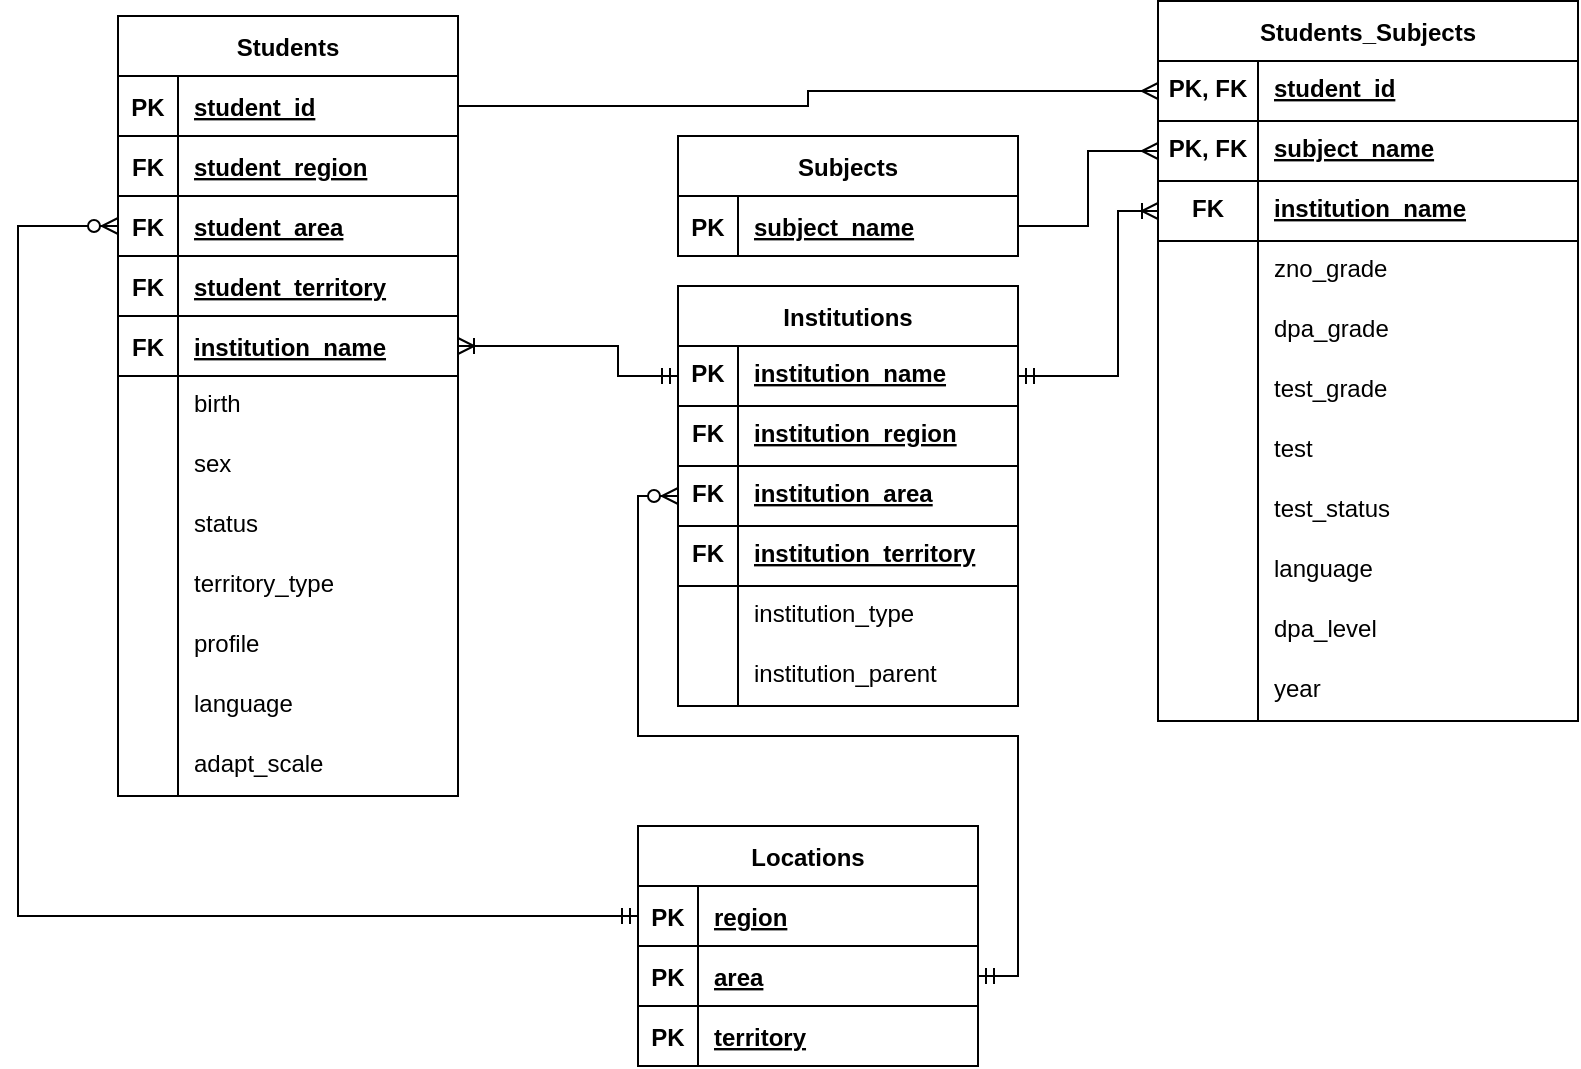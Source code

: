 <mxfile version="14.5.6" type="device"><diagram id="R2lEEEUBdFMjLlhIrx00" name="Page-1"><mxGraphModel dx="920" dy="514" grid="1" gridSize="10" guides="1" tooltips="1" connect="1" arrows="1" fold="1" page="1" pageScale="1" pageWidth="850" pageHeight="1100" math="0" shadow="0" extFonts="Permanent Marker^https://fonts.googleapis.com/css?family=Permanent+Marker"><root><mxCell id="0"/><mxCell id="1" parent="0"/><mxCell id="tdOjZetP7ixZa3bpk6PC-17" value="Students" style="shape=table;startSize=30;container=1;collapsible=1;childLayout=tableLayout;fixedRows=1;rowLines=0;fontStyle=1;align=center;resizeLast=1;" parent="1" vertex="1"><mxGeometry x="90" y="100" width="170" height="390" as="geometry"><mxRectangle x="120" y="120" width="70" height="30" as="alternateBounds"/></mxGeometry></mxCell><mxCell id="tdOjZetP7ixZa3bpk6PC-18" value="" style="shape=partialRectangle;collapsible=0;dropTarget=0;pointerEvents=0;fillColor=none;points=[[0,0.5],[1,0.5]];portConstraint=eastwest;top=0;left=0;right=0;bottom=1;" parent="tdOjZetP7ixZa3bpk6PC-17" vertex="1"><mxGeometry y="30" width="170" height="30" as="geometry"/></mxCell><mxCell id="tdOjZetP7ixZa3bpk6PC-19" value="PK" style="shape=partialRectangle;overflow=hidden;connectable=0;fillColor=none;top=0;left=0;bottom=0;right=0;fontStyle=1;" parent="tdOjZetP7ixZa3bpk6PC-18" vertex="1"><mxGeometry width="30.0" height="30" as="geometry"/></mxCell><mxCell id="tdOjZetP7ixZa3bpk6PC-20" value="student_id" style="shape=partialRectangle;overflow=hidden;connectable=0;fillColor=none;top=0;left=0;bottom=0;right=0;align=left;spacingLeft=6;fontStyle=5;" parent="tdOjZetP7ixZa3bpk6PC-18" vertex="1"><mxGeometry x="30.0" width="140" height="30" as="geometry"/></mxCell><mxCell id="tdOjZetP7ixZa3bpk6PC-21" value="" style="shape=partialRectangle;collapsible=0;dropTarget=0;pointerEvents=0;points=[[0,0.5],[1,0.5]];portConstraint=eastwest;top=0;left=0;right=0;bottom=1;fillColor=none;" parent="tdOjZetP7ixZa3bpk6PC-17" vertex="1"><mxGeometry y="60" width="170" height="30" as="geometry"/></mxCell><mxCell id="tdOjZetP7ixZa3bpk6PC-22" value="FK" style="shape=partialRectangle;overflow=hidden;connectable=0;fillColor=none;top=0;left=0;bottom=0;right=0;fontStyle=1;" parent="tdOjZetP7ixZa3bpk6PC-21" vertex="1"><mxGeometry width="30.0" height="30" as="geometry"/></mxCell><mxCell id="tdOjZetP7ixZa3bpk6PC-23" value="student_region" style="shape=partialRectangle;overflow=hidden;connectable=0;fillColor=none;top=0;left=0;bottom=0;right=0;align=left;spacingLeft=6;fontStyle=5;" parent="tdOjZetP7ixZa3bpk6PC-21" vertex="1"><mxGeometry x="30.0" width="140" height="30" as="geometry"/></mxCell><mxCell id="tdOjZetP7ixZa3bpk6PC-24" value="" style="shape=partialRectangle;collapsible=0;dropTarget=0;pointerEvents=0;fillColor=none;points=[[0,0.5],[1,0.5]];portConstraint=eastwest;top=0;left=0;right=0;bottom=1;" parent="tdOjZetP7ixZa3bpk6PC-17" vertex="1"><mxGeometry y="90" width="170" height="30" as="geometry"/></mxCell><mxCell id="tdOjZetP7ixZa3bpk6PC-25" value="FK" style="shape=partialRectangle;overflow=hidden;connectable=0;fillColor=none;top=0;left=0;bottom=0;right=0;fontStyle=1;" parent="tdOjZetP7ixZa3bpk6PC-24" vertex="1"><mxGeometry width="30.0" height="30" as="geometry"/></mxCell><mxCell id="tdOjZetP7ixZa3bpk6PC-26" value="student_area" style="shape=partialRectangle;overflow=hidden;connectable=0;fillColor=none;top=0;left=0;bottom=0;right=0;align=left;spacingLeft=6;fontStyle=5;" parent="tdOjZetP7ixZa3bpk6PC-24" vertex="1"><mxGeometry x="30.0" width="140" height="30" as="geometry"/></mxCell><mxCell id="tdOjZetP7ixZa3bpk6PC-27" value="" style="shape=partialRectangle;collapsible=0;dropTarget=0;pointerEvents=0;fillColor=none;points=[[0,0.5],[1,0.5]];portConstraint=eastwest;top=0;left=0;right=0;bottom=1;" parent="tdOjZetP7ixZa3bpk6PC-17" vertex="1"><mxGeometry y="120" width="170" height="30" as="geometry"/></mxCell><mxCell id="tdOjZetP7ixZa3bpk6PC-28" value="FK" style="shape=partialRectangle;overflow=hidden;connectable=0;fillColor=none;top=0;left=0;bottom=0;right=0;fontStyle=1;" parent="tdOjZetP7ixZa3bpk6PC-27" vertex="1"><mxGeometry width="30.0" height="30" as="geometry"/></mxCell><mxCell id="tdOjZetP7ixZa3bpk6PC-29" value="student_territory" style="shape=partialRectangle;overflow=hidden;connectable=0;fillColor=none;top=0;left=0;bottom=0;right=0;align=left;spacingLeft=6;fontStyle=5;" parent="tdOjZetP7ixZa3bpk6PC-27" vertex="1"><mxGeometry x="30.0" width="140" height="30" as="geometry"/></mxCell><mxCell id="tdOjZetP7ixZa3bpk6PC-111" value="" style="shape=partialRectangle;collapsible=0;dropTarget=0;pointerEvents=0;fillColor=none;points=[[0,0.5],[1,0.5]];portConstraint=eastwest;top=0;left=0;right=0;bottom=1;" parent="tdOjZetP7ixZa3bpk6PC-17" vertex="1"><mxGeometry y="150" width="170" height="30" as="geometry"/></mxCell><mxCell id="tdOjZetP7ixZa3bpk6PC-112" value="FK" style="shape=partialRectangle;overflow=hidden;connectable=0;fillColor=none;top=0;left=0;bottom=0;right=0;fontStyle=1;" parent="tdOjZetP7ixZa3bpk6PC-111" vertex="1"><mxGeometry width="30.0" height="30" as="geometry"/></mxCell><mxCell id="tdOjZetP7ixZa3bpk6PC-113" value="institution_name" style="shape=partialRectangle;overflow=hidden;connectable=0;fillColor=none;top=0;left=0;bottom=0;right=0;align=left;spacingLeft=6;fontStyle=5;" parent="tdOjZetP7ixZa3bpk6PC-111" vertex="1"><mxGeometry x="30.0" width="140" height="30" as="geometry"/></mxCell><mxCell id="tdOjZetP7ixZa3bpk6PC-30" value="" style="shape=partialRectangle;collapsible=0;dropTarget=0;pointerEvents=0;fillColor=none;points=[[0,0.5],[1,0.5]];portConstraint=eastwest;top=0;left=0;right=0;bottom=0;" parent="tdOjZetP7ixZa3bpk6PC-17" vertex="1"><mxGeometry y="180" width="170" height="30" as="geometry"/></mxCell><mxCell id="tdOjZetP7ixZa3bpk6PC-31" value="" style="shape=partialRectangle;overflow=hidden;connectable=0;fillColor=none;top=0;left=0;bottom=0;right=0;" parent="tdOjZetP7ixZa3bpk6PC-30" vertex="1"><mxGeometry width="30.0" height="30" as="geometry"/></mxCell><mxCell id="tdOjZetP7ixZa3bpk6PC-32" value="birth" style="shape=partialRectangle;overflow=hidden;connectable=0;fillColor=none;top=0;left=0;bottom=0;right=0;align=left;spacingLeft=6;verticalAlign=top;" parent="tdOjZetP7ixZa3bpk6PC-30" vertex="1"><mxGeometry x="30.0" width="140" height="30" as="geometry"/></mxCell><mxCell id="tdOjZetP7ixZa3bpk6PC-33" value="" style="shape=partialRectangle;collapsible=0;dropTarget=0;pointerEvents=0;fillColor=none;points=[[0,0.5],[1,0.5]];portConstraint=eastwest;top=0;left=0;right=0;bottom=0;" parent="tdOjZetP7ixZa3bpk6PC-17" vertex="1"><mxGeometry y="210" width="170" height="30" as="geometry"/></mxCell><mxCell id="tdOjZetP7ixZa3bpk6PC-34" value="" style="shape=partialRectangle;overflow=hidden;connectable=0;fillColor=none;top=0;left=0;bottom=0;right=0;" parent="tdOjZetP7ixZa3bpk6PC-33" vertex="1"><mxGeometry width="30.0" height="30" as="geometry"/></mxCell><mxCell id="tdOjZetP7ixZa3bpk6PC-35" value="sex" style="shape=partialRectangle;overflow=hidden;connectable=0;fillColor=none;top=0;left=0;bottom=0;right=0;align=left;spacingLeft=6;verticalAlign=top;" parent="tdOjZetP7ixZa3bpk6PC-33" vertex="1"><mxGeometry x="30.0" width="140" height="30" as="geometry"/></mxCell><mxCell id="tdOjZetP7ixZa3bpk6PC-36" value="" style="shape=partialRectangle;collapsible=0;dropTarget=0;pointerEvents=0;fillColor=none;points=[[0,0.5],[1,0.5]];portConstraint=eastwest;top=0;left=0;right=0;bottom=0;" parent="tdOjZetP7ixZa3bpk6PC-17" vertex="1"><mxGeometry y="240" width="170" height="30" as="geometry"/></mxCell><mxCell id="tdOjZetP7ixZa3bpk6PC-37" value="" style="shape=partialRectangle;overflow=hidden;connectable=0;fillColor=none;top=0;left=0;bottom=0;right=0;" parent="tdOjZetP7ixZa3bpk6PC-36" vertex="1"><mxGeometry width="30.0" height="30" as="geometry"/></mxCell><mxCell id="tdOjZetP7ixZa3bpk6PC-38" value="status" style="shape=partialRectangle;overflow=hidden;connectable=0;fillColor=none;top=0;left=0;bottom=0;right=0;align=left;spacingLeft=6;verticalAlign=top;" parent="tdOjZetP7ixZa3bpk6PC-36" vertex="1"><mxGeometry x="30.0" width="140" height="30" as="geometry"/></mxCell><mxCell id="tdOjZetP7ixZa3bpk6PC-74" value="" style="shape=partialRectangle;collapsible=0;dropTarget=0;pointerEvents=0;fillColor=none;points=[[0,0.5],[1,0.5]];portConstraint=eastwest;top=0;left=0;right=0;bottom=0;" parent="tdOjZetP7ixZa3bpk6PC-17" vertex="1"><mxGeometry y="270" width="170" height="30" as="geometry"/></mxCell><mxCell id="tdOjZetP7ixZa3bpk6PC-75" value="" style="shape=partialRectangle;overflow=hidden;connectable=0;fillColor=none;top=0;left=0;bottom=0;right=0;" parent="tdOjZetP7ixZa3bpk6PC-74" vertex="1"><mxGeometry width="30.0" height="30" as="geometry"/></mxCell><mxCell id="tdOjZetP7ixZa3bpk6PC-76" value="territory_type" style="shape=partialRectangle;overflow=hidden;connectable=0;fillColor=none;top=0;left=0;bottom=0;right=0;align=left;spacingLeft=6;verticalAlign=top;" parent="tdOjZetP7ixZa3bpk6PC-74" vertex="1"><mxGeometry x="30.0" width="140" height="30" as="geometry"/></mxCell><mxCell id="tdOjZetP7ixZa3bpk6PC-77" value="" style="shape=partialRectangle;collapsible=0;dropTarget=0;pointerEvents=0;fillColor=none;points=[[0,0.5],[1,0.5]];portConstraint=eastwest;top=0;left=0;right=0;bottom=0;" parent="tdOjZetP7ixZa3bpk6PC-17" vertex="1"><mxGeometry y="300" width="170" height="30" as="geometry"/></mxCell><mxCell id="tdOjZetP7ixZa3bpk6PC-78" value="" style="shape=partialRectangle;overflow=hidden;connectable=0;fillColor=none;top=0;left=0;bottom=0;right=0;" parent="tdOjZetP7ixZa3bpk6PC-77" vertex="1"><mxGeometry width="30.0" height="30" as="geometry"/></mxCell><mxCell id="tdOjZetP7ixZa3bpk6PC-79" value="profile" style="shape=partialRectangle;overflow=hidden;connectable=0;fillColor=none;top=0;left=0;bottom=0;right=0;align=left;spacingLeft=6;verticalAlign=top;" parent="tdOjZetP7ixZa3bpk6PC-77" vertex="1"><mxGeometry x="30.0" width="140" height="30" as="geometry"/></mxCell><mxCell id="tdOjZetP7ixZa3bpk6PC-80" value="" style="shape=partialRectangle;collapsible=0;dropTarget=0;pointerEvents=0;fillColor=none;points=[[0,0.5],[1,0.5]];portConstraint=eastwest;top=0;left=0;right=0;bottom=0;" parent="tdOjZetP7ixZa3bpk6PC-17" vertex="1"><mxGeometry y="330" width="170" height="30" as="geometry"/></mxCell><mxCell id="tdOjZetP7ixZa3bpk6PC-81" value="" style="shape=partialRectangle;overflow=hidden;connectable=0;fillColor=none;top=0;left=0;bottom=0;right=0;" parent="tdOjZetP7ixZa3bpk6PC-80" vertex="1"><mxGeometry width="30.0" height="30" as="geometry"/></mxCell><mxCell id="tdOjZetP7ixZa3bpk6PC-82" value="language" style="shape=partialRectangle;overflow=hidden;connectable=0;fillColor=none;top=0;left=0;bottom=0;right=0;align=left;spacingLeft=6;verticalAlign=top;" parent="tdOjZetP7ixZa3bpk6PC-80" vertex="1"><mxGeometry x="30.0" width="140" height="30" as="geometry"/></mxCell><mxCell id="d07i2M2lloeXTeyXO_b4-30" value="" style="shape=partialRectangle;collapsible=0;dropTarget=0;pointerEvents=0;fillColor=none;points=[[0,0.5],[1,0.5]];portConstraint=eastwest;top=0;left=0;right=0;bottom=0;" vertex="1" parent="tdOjZetP7ixZa3bpk6PC-17"><mxGeometry y="360" width="170" height="30" as="geometry"/></mxCell><mxCell id="d07i2M2lloeXTeyXO_b4-31" value="" style="shape=partialRectangle;overflow=hidden;connectable=0;fillColor=none;top=0;left=0;bottom=0;right=0;" vertex="1" parent="d07i2M2lloeXTeyXO_b4-30"><mxGeometry width="30.0" height="30" as="geometry"/></mxCell><mxCell id="d07i2M2lloeXTeyXO_b4-32" value="adapt_scale" style="shape=partialRectangle;overflow=hidden;connectable=0;fillColor=none;top=0;left=0;bottom=0;right=0;align=left;spacingLeft=6;verticalAlign=top;" vertex="1" parent="d07i2M2lloeXTeyXO_b4-30"><mxGeometry x="30.0" width="140" height="30" as="geometry"/></mxCell><mxCell id="tdOjZetP7ixZa3bpk6PC-43" style="edgeStyle=orthogonalEdgeStyle;rounded=0;orthogonalLoop=1;jettySize=auto;html=1;exitX=1;exitY=0.5;exitDx=0;exitDy=0;endArrow=ERmany;endFill=0;entryX=0;entryY=0.5;entryDx=0;entryDy=0;" parent="1" source="tdOjZetP7ixZa3bpk6PC-18" target="tdOjZetP7ixZa3bpk6PC-55" edge="1"><mxGeometry relative="1" as="geometry"><mxPoint x="380" y="145" as="targetPoint"/></mxGeometry></mxCell><mxCell id="tdOjZetP7ixZa3bpk6PC-44" value="Locations" style="shape=table;startSize=30;container=1;collapsible=1;childLayout=tableLayout;fixedRows=1;rowLines=0;fontStyle=1;align=center;resizeLast=1;" parent="1" vertex="1"><mxGeometry x="350" y="505" width="170" height="120" as="geometry"/></mxCell><mxCell id="tdOjZetP7ixZa3bpk6PC-45" value="" style="shape=partialRectangle;collapsible=0;dropTarget=0;pointerEvents=0;fillColor=none;top=0;left=0;bottom=1;right=0;points=[[0,0.5],[1,0.5]];portConstraint=eastwest;" parent="tdOjZetP7ixZa3bpk6PC-44" vertex="1"><mxGeometry y="30" width="170" height="30" as="geometry"/></mxCell><mxCell id="tdOjZetP7ixZa3bpk6PC-46" value="PK" style="shape=partialRectangle;connectable=0;fillColor=none;top=0;left=0;bottom=0;right=0;fontStyle=1;overflow=hidden;" parent="tdOjZetP7ixZa3bpk6PC-45" vertex="1"><mxGeometry width="30" height="30" as="geometry"/></mxCell><mxCell id="tdOjZetP7ixZa3bpk6PC-47" value="region" style="shape=partialRectangle;connectable=0;fillColor=none;top=0;left=0;bottom=0;right=0;align=left;spacingLeft=6;fontStyle=5;overflow=hidden;" parent="tdOjZetP7ixZa3bpk6PC-45" vertex="1"><mxGeometry x="30" width="140" height="30" as="geometry"/></mxCell><mxCell id="tdOjZetP7ixZa3bpk6PC-48" value="" style="shape=partialRectangle;collapsible=0;dropTarget=0;pointerEvents=0;fillColor=none;top=0;left=0;bottom=1;right=0;points=[[0,0.5],[1,0.5]];portConstraint=eastwest;" parent="tdOjZetP7ixZa3bpk6PC-44" vertex="1"><mxGeometry y="60" width="170" height="30" as="geometry"/></mxCell><mxCell id="tdOjZetP7ixZa3bpk6PC-49" value="PK" style="shape=partialRectangle;connectable=0;fillColor=none;top=0;left=0;bottom=0;right=0;fontStyle=1;overflow=hidden;" parent="tdOjZetP7ixZa3bpk6PC-48" vertex="1"><mxGeometry width="30" height="30" as="geometry"/></mxCell><mxCell id="tdOjZetP7ixZa3bpk6PC-50" value="area" style="shape=partialRectangle;connectable=0;fillColor=none;top=0;left=0;bottom=0;right=0;align=left;spacingLeft=6;fontStyle=5;overflow=hidden;" parent="tdOjZetP7ixZa3bpk6PC-48" vertex="1"><mxGeometry x="30" width="140" height="30" as="geometry"/></mxCell><mxCell id="tdOjZetP7ixZa3bpk6PC-51" value="" style="shape=partialRectangle;collapsible=0;dropTarget=0;pointerEvents=0;fillColor=none;top=0;left=0;bottom=1;right=0;points=[[0,0.5],[1,0.5]];portConstraint=eastwest;" parent="tdOjZetP7ixZa3bpk6PC-44" vertex="1"><mxGeometry y="90" width="170" height="30" as="geometry"/></mxCell><mxCell id="tdOjZetP7ixZa3bpk6PC-52" value="PK" style="shape=partialRectangle;connectable=0;fillColor=none;top=0;left=0;bottom=0;right=0;fontStyle=1;overflow=hidden;" parent="tdOjZetP7ixZa3bpk6PC-51" vertex="1"><mxGeometry width="30" height="30" as="geometry"/></mxCell><mxCell id="tdOjZetP7ixZa3bpk6PC-53" value="territory" style="shape=partialRectangle;connectable=0;fillColor=none;top=0;left=0;bottom=0;right=0;align=left;spacingLeft=6;fontStyle=5;overflow=hidden;" parent="tdOjZetP7ixZa3bpk6PC-51" vertex="1"><mxGeometry x="30" width="140" height="30" as="geometry"/></mxCell><mxCell id="tdOjZetP7ixZa3bpk6PC-54" value="Students_Subjects" style="shape=table;startSize=30;container=1;collapsible=1;childLayout=tableLayout;fixedRows=1;rowLines=0;fontStyle=1;align=center;resizeLast=1;" parent="1" vertex="1"><mxGeometry x="610" y="92.5" width="210" height="360" as="geometry"><mxRectangle x="120" y="120" width="70" height="30" as="alternateBounds"/></mxGeometry></mxCell><mxCell id="tdOjZetP7ixZa3bpk6PC-55" value="" style="shape=partialRectangle;collapsible=0;dropTarget=0;pointerEvents=0;fillColor=none;points=[[0,0.5],[1,0.5]];portConstraint=eastwest;top=0;left=0;right=0;bottom=1;" parent="tdOjZetP7ixZa3bpk6PC-54" vertex="1"><mxGeometry y="30" width="210" height="30" as="geometry"/></mxCell><mxCell id="tdOjZetP7ixZa3bpk6PC-56" value="PK, FK" style="shape=partialRectangle;overflow=hidden;connectable=0;fillColor=none;top=0;left=0;bottom=0;right=0;fontStyle=1;verticalAlign=top;" parent="tdOjZetP7ixZa3bpk6PC-55" vertex="1"><mxGeometry width="50" height="30" as="geometry"/></mxCell><mxCell id="tdOjZetP7ixZa3bpk6PC-57" value="student_id" style="shape=partialRectangle;overflow=hidden;connectable=0;fillColor=none;top=0;left=0;bottom=0;right=0;align=left;spacingLeft=6;fontStyle=5;verticalAlign=top;" parent="tdOjZetP7ixZa3bpk6PC-55" vertex="1"><mxGeometry x="50" width="160" height="30" as="geometry"/></mxCell><mxCell id="tdOjZetP7ixZa3bpk6PC-58" value="" style="shape=partialRectangle;collapsible=0;dropTarget=0;pointerEvents=0;fillColor=none;points=[[0,0.5],[1,0.5]];portConstraint=eastwest;top=0;left=0;right=0;bottom=1;" parent="tdOjZetP7ixZa3bpk6PC-54" vertex="1"><mxGeometry y="60" width="210" height="30" as="geometry"/></mxCell><mxCell id="tdOjZetP7ixZa3bpk6PC-59" value="PK, FK" style="shape=partialRectangle;overflow=hidden;connectable=0;fillColor=none;top=0;left=0;bottom=0;right=0;fontStyle=1;verticalAlign=top;" parent="tdOjZetP7ixZa3bpk6PC-58" vertex="1"><mxGeometry width="50" height="30" as="geometry"/></mxCell><mxCell id="tdOjZetP7ixZa3bpk6PC-60" value="subject_name" style="shape=partialRectangle;overflow=hidden;connectable=0;fillColor=none;top=0;left=0;bottom=0;right=0;align=left;spacingLeft=6;fontStyle=5;verticalAlign=top;" parent="tdOjZetP7ixZa3bpk6PC-58" vertex="1"><mxGeometry x="50" width="160" height="30" as="geometry"/></mxCell><mxCell id="d07i2M2lloeXTeyXO_b4-44" value="" style="shape=partialRectangle;collapsible=0;dropTarget=0;pointerEvents=0;fillColor=none;points=[[0,0.5],[1,0.5]];portConstraint=eastwest;top=0;left=0;right=0;bottom=1;" vertex="1" parent="tdOjZetP7ixZa3bpk6PC-54"><mxGeometry y="90" width="210" height="30" as="geometry"/></mxCell><mxCell id="d07i2M2lloeXTeyXO_b4-45" value="FK" style="shape=partialRectangle;overflow=hidden;connectable=0;fillColor=none;top=0;left=0;bottom=0;right=0;fontStyle=1;verticalAlign=top;" vertex="1" parent="d07i2M2lloeXTeyXO_b4-44"><mxGeometry width="50" height="30" as="geometry"/></mxCell><mxCell id="d07i2M2lloeXTeyXO_b4-46" value="institution_name" style="shape=partialRectangle;overflow=hidden;connectable=0;fillColor=none;top=0;left=0;bottom=0;right=0;align=left;spacingLeft=6;fontStyle=5;verticalAlign=top;" vertex="1" parent="d07i2M2lloeXTeyXO_b4-44"><mxGeometry x="50" width="160" height="30" as="geometry"/></mxCell><mxCell id="tdOjZetP7ixZa3bpk6PC-61" value="" style="shape=partialRectangle;collapsible=0;dropTarget=0;pointerEvents=0;fillColor=none;points=[[0,0.5],[1,0.5]];portConstraint=eastwest;top=0;left=0;right=0;bottom=0;" parent="tdOjZetP7ixZa3bpk6PC-54" vertex="1"><mxGeometry y="120" width="210" height="30" as="geometry"/></mxCell><mxCell id="tdOjZetP7ixZa3bpk6PC-62" value="" style="shape=partialRectangle;overflow=hidden;connectable=0;fillColor=none;top=0;left=0;bottom=0;right=0;" parent="tdOjZetP7ixZa3bpk6PC-61" vertex="1"><mxGeometry width="50" height="30" as="geometry"/></mxCell><mxCell id="tdOjZetP7ixZa3bpk6PC-63" value="zno_grade" style="shape=partialRectangle;overflow=hidden;connectable=0;fillColor=none;top=0;left=0;bottom=0;right=0;align=left;spacingLeft=6;verticalAlign=top;" parent="tdOjZetP7ixZa3bpk6PC-61" vertex="1"><mxGeometry x="50" width="160" height="30" as="geometry"/></mxCell><mxCell id="tdOjZetP7ixZa3bpk6PC-64" value="" style="shape=partialRectangle;collapsible=0;dropTarget=0;pointerEvents=0;fillColor=none;points=[[0,0.5],[1,0.5]];portConstraint=eastwest;top=0;left=0;right=0;bottom=0;" parent="tdOjZetP7ixZa3bpk6PC-54" vertex="1"><mxGeometry y="150" width="210" height="30" as="geometry"/></mxCell><mxCell id="tdOjZetP7ixZa3bpk6PC-65" value="" style="shape=partialRectangle;overflow=hidden;connectable=0;fillColor=none;top=0;left=0;bottom=0;right=0;" parent="tdOjZetP7ixZa3bpk6PC-64" vertex="1"><mxGeometry width="50" height="30" as="geometry"/></mxCell><mxCell id="tdOjZetP7ixZa3bpk6PC-66" value="dpa_grade" style="shape=partialRectangle;overflow=hidden;connectable=0;fillColor=none;top=0;left=0;bottom=0;right=0;align=left;spacingLeft=6;verticalAlign=top;" parent="tdOjZetP7ixZa3bpk6PC-64" vertex="1"><mxGeometry x="50" width="160" height="30" as="geometry"/></mxCell><mxCell id="tdOjZetP7ixZa3bpk6PC-67" value="" style="shape=partialRectangle;collapsible=0;dropTarget=0;pointerEvents=0;fillColor=none;points=[[0,0.5],[1,0.5]];portConstraint=eastwest;top=0;left=0;right=0;bottom=0;" parent="tdOjZetP7ixZa3bpk6PC-54" vertex="1"><mxGeometry y="180" width="210" height="30" as="geometry"/></mxCell><mxCell id="tdOjZetP7ixZa3bpk6PC-68" value="" style="shape=partialRectangle;overflow=hidden;connectable=0;fillColor=none;top=0;left=0;bottom=0;right=0;" parent="tdOjZetP7ixZa3bpk6PC-67" vertex="1"><mxGeometry width="50" height="30" as="geometry"/></mxCell><mxCell id="tdOjZetP7ixZa3bpk6PC-69" value="test_grade" style="shape=partialRectangle;overflow=hidden;connectable=0;fillColor=none;top=0;left=0;bottom=0;right=0;align=left;spacingLeft=6;verticalAlign=top;" parent="tdOjZetP7ixZa3bpk6PC-67" vertex="1"><mxGeometry x="50" width="160" height="30" as="geometry"/></mxCell><mxCell id="d07i2M2lloeXTeyXO_b4-1" value="" style="shape=partialRectangle;collapsible=0;dropTarget=0;pointerEvents=0;fillColor=none;points=[[0,0.5],[1,0.5]];portConstraint=eastwest;top=0;left=0;right=0;bottom=0;" vertex="1" parent="tdOjZetP7ixZa3bpk6PC-54"><mxGeometry y="210" width="210" height="30" as="geometry"/></mxCell><mxCell id="d07i2M2lloeXTeyXO_b4-2" value="" style="shape=partialRectangle;overflow=hidden;connectable=0;fillColor=none;top=0;left=0;bottom=0;right=0;" vertex="1" parent="d07i2M2lloeXTeyXO_b4-1"><mxGeometry width="50" height="30" as="geometry"/></mxCell><mxCell id="d07i2M2lloeXTeyXO_b4-3" value="test" style="shape=partialRectangle;overflow=hidden;connectable=0;fillColor=none;top=0;left=0;bottom=0;right=0;align=left;spacingLeft=6;verticalAlign=top;" vertex="1" parent="d07i2M2lloeXTeyXO_b4-1"><mxGeometry x="50" width="160" height="30" as="geometry"/></mxCell><mxCell id="d07i2M2lloeXTeyXO_b4-4" value="" style="shape=partialRectangle;collapsible=0;dropTarget=0;pointerEvents=0;fillColor=none;points=[[0,0.5],[1,0.5]];portConstraint=eastwest;top=0;left=0;right=0;bottom=0;" vertex="1" parent="tdOjZetP7ixZa3bpk6PC-54"><mxGeometry y="240" width="210" height="30" as="geometry"/></mxCell><mxCell id="d07i2M2lloeXTeyXO_b4-5" value="" style="shape=partialRectangle;overflow=hidden;connectable=0;fillColor=none;top=0;left=0;bottom=0;right=0;" vertex="1" parent="d07i2M2lloeXTeyXO_b4-4"><mxGeometry width="50" height="30" as="geometry"/></mxCell><mxCell id="d07i2M2lloeXTeyXO_b4-6" value="test_status" style="shape=partialRectangle;overflow=hidden;connectable=0;fillColor=none;top=0;left=0;bottom=0;right=0;align=left;spacingLeft=6;verticalAlign=top;" vertex="1" parent="d07i2M2lloeXTeyXO_b4-4"><mxGeometry x="50" width="160" height="30" as="geometry"/></mxCell><mxCell id="d07i2M2lloeXTeyXO_b4-10" value="" style="shape=partialRectangle;collapsible=0;dropTarget=0;pointerEvents=0;fillColor=none;points=[[0,0.5],[1,0.5]];portConstraint=eastwest;top=0;left=0;right=0;bottom=0;" vertex="1" parent="tdOjZetP7ixZa3bpk6PC-54"><mxGeometry y="270" width="210" height="30" as="geometry"/></mxCell><mxCell id="d07i2M2lloeXTeyXO_b4-11" value="" style="shape=partialRectangle;overflow=hidden;connectable=0;fillColor=none;top=0;left=0;bottom=0;right=0;" vertex="1" parent="d07i2M2lloeXTeyXO_b4-10"><mxGeometry width="50" height="30" as="geometry"/></mxCell><mxCell id="d07i2M2lloeXTeyXO_b4-12" value="language" style="shape=partialRectangle;overflow=hidden;connectable=0;fillColor=none;top=0;left=0;bottom=0;right=0;align=left;spacingLeft=6;verticalAlign=top;" vertex="1" parent="d07i2M2lloeXTeyXO_b4-10"><mxGeometry x="50" width="160" height="30" as="geometry"/></mxCell><mxCell id="d07i2M2lloeXTeyXO_b4-13" value="" style="shape=partialRectangle;collapsible=0;dropTarget=0;pointerEvents=0;fillColor=none;points=[[0,0.5],[1,0.5]];portConstraint=eastwest;top=0;left=0;right=0;bottom=0;" vertex="1" parent="tdOjZetP7ixZa3bpk6PC-54"><mxGeometry y="300" width="210" height="30" as="geometry"/></mxCell><mxCell id="d07i2M2lloeXTeyXO_b4-14" value="" style="shape=partialRectangle;overflow=hidden;connectable=0;fillColor=none;top=0;left=0;bottom=0;right=0;" vertex="1" parent="d07i2M2lloeXTeyXO_b4-13"><mxGeometry width="50" height="30" as="geometry"/></mxCell><mxCell id="d07i2M2lloeXTeyXO_b4-15" value="dpa_level" style="shape=partialRectangle;overflow=hidden;connectable=0;fillColor=none;top=0;left=0;bottom=0;right=0;align=left;spacingLeft=6;verticalAlign=top;" vertex="1" parent="d07i2M2lloeXTeyXO_b4-13"><mxGeometry x="50" width="160" height="30" as="geometry"/></mxCell><mxCell id="d07i2M2lloeXTeyXO_b4-50" value="" style="shape=partialRectangle;collapsible=0;dropTarget=0;pointerEvents=0;fillColor=none;points=[[0,0.5],[1,0.5]];portConstraint=eastwest;top=0;left=0;right=0;bottom=0;" vertex="1" parent="tdOjZetP7ixZa3bpk6PC-54"><mxGeometry y="330" width="210" height="30" as="geometry"/></mxCell><mxCell id="d07i2M2lloeXTeyXO_b4-51" value="" style="shape=partialRectangle;overflow=hidden;connectable=0;fillColor=none;top=0;left=0;bottom=0;right=0;" vertex="1" parent="d07i2M2lloeXTeyXO_b4-50"><mxGeometry width="50" height="30" as="geometry"/></mxCell><mxCell id="d07i2M2lloeXTeyXO_b4-52" value="year" style="shape=partialRectangle;overflow=hidden;connectable=0;fillColor=none;top=0;left=0;bottom=0;right=0;align=left;spacingLeft=6;verticalAlign=top;" vertex="1" parent="d07i2M2lloeXTeyXO_b4-50"><mxGeometry x="50" width="160" height="30" as="geometry"/></mxCell><mxCell id="tdOjZetP7ixZa3bpk6PC-71" value="" style="fontSize=12;html=1;endArrow=ERzeroToMany;startArrow=ERmandOne;entryX=0;entryY=0.5;entryDx=0;entryDy=0;edgeStyle=orthogonalEdgeStyle;rounded=0;exitX=0;exitY=0.5;exitDx=0;exitDy=0;" parent="1" source="tdOjZetP7ixZa3bpk6PC-45" target="tdOjZetP7ixZa3bpk6PC-24" edge="1"><mxGeometry width="100" height="100" relative="1" as="geometry"><mxPoint x="340" y="540" as="sourcePoint"/><mxPoint x="220" y="370" as="targetPoint"/><Array as="points"><mxPoint x="40" y="550"/><mxPoint x="40" y="205"/></Array></mxGeometry></mxCell><mxCell id="tdOjZetP7ixZa3bpk6PC-83" value="Institutions" style="shape=table;startSize=30;container=1;collapsible=1;childLayout=tableLayout;fixedRows=1;rowLines=0;fontStyle=1;align=center;resizeLast=1;" parent="1" vertex="1"><mxGeometry x="370" y="235" width="170" height="210" as="geometry"><mxRectangle x="120" y="120" width="70" height="30" as="alternateBounds"/></mxGeometry></mxCell><mxCell id="tdOjZetP7ixZa3bpk6PC-84" value="" style="shape=partialRectangle;collapsible=0;dropTarget=0;pointerEvents=0;fillColor=none;points=[[0,0.5],[1,0.5]];portConstraint=eastwest;top=0;left=0;right=0;bottom=1;" parent="tdOjZetP7ixZa3bpk6PC-83" vertex="1"><mxGeometry y="30" width="170" height="30" as="geometry"/></mxCell><mxCell id="tdOjZetP7ixZa3bpk6PC-85" value="PK" style="shape=partialRectangle;overflow=hidden;connectable=0;fillColor=none;top=0;left=0;bottom=0;right=0;fontStyle=1;verticalAlign=top;" parent="tdOjZetP7ixZa3bpk6PC-84" vertex="1"><mxGeometry width="30" height="30" as="geometry"/></mxCell><mxCell id="tdOjZetP7ixZa3bpk6PC-86" value="institution_name" style="shape=partialRectangle;overflow=hidden;connectable=0;fillColor=none;top=0;left=0;bottom=0;right=0;align=left;spacingLeft=6;fontStyle=5;verticalAlign=top;" parent="tdOjZetP7ixZa3bpk6PC-84" vertex="1"><mxGeometry x="30" width="140" height="30" as="geometry"/></mxCell><mxCell id="tdOjZetP7ixZa3bpk6PC-99" value="" style="shape=partialRectangle;collapsible=0;dropTarget=0;pointerEvents=0;fillColor=none;points=[[0,0.5],[1,0.5]];portConstraint=eastwest;top=0;left=0;right=0;bottom=1;" parent="tdOjZetP7ixZa3bpk6PC-83" vertex="1"><mxGeometry y="60" width="170" height="30" as="geometry"/></mxCell><mxCell id="tdOjZetP7ixZa3bpk6PC-100" value="FK" style="shape=partialRectangle;overflow=hidden;connectable=0;fillColor=none;top=0;left=0;bottom=0;right=0;fontStyle=1;verticalAlign=top;" parent="tdOjZetP7ixZa3bpk6PC-99" vertex="1"><mxGeometry width="30" height="30" as="geometry"/></mxCell><mxCell id="tdOjZetP7ixZa3bpk6PC-101" value="institution_region" style="shape=partialRectangle;overflow=hidden;connectable=0;fillColor=none;top=0;left=0;bottom=0;right=0;align=left;spacingLeft=6;fontStyle=5;verticalAlign=top;" parent="tdOjZetP7ixZa3bpk6PC-99" vertex="1"><mxGeometry x="30" width="140" height="30" as="geometry"/></mxCell><mxCell id="tdOjZetP7ixZa3bpk6PC-102" value="" style="shape=partialRectangle;collapsible=0;dropTarget=0;pointerEvents=0;fillColor=none;points=[[0,0.5],[1,0.5]];portConstraint=eastwest;top=0;left=0;right=0;bottom=1;" parent="tdOjZetP7ixZa3bpk6PC-83" vertex="1"><mxGeometry y="90" width="170" height="30" as="geometry"/></mxCell><mxCell id="tdOjZetP7ixZa3bpk6PC-103" value="FK" style="shape=partialRectangle;overflow=hidden;connectable=0;fillColor=none;top=0;left=0;bottom=0;right=0;fontStyle=1;verticalAlign=top;" parent="tdOjZetP7ixZa3bpk6PC-102" vertex="1"><mxGeometry width="30" height="30" as="geometry"/></mxCell><mxCell id="tdOjZetP7ixZa3bpk6PC-104" value="institution_area" style="shape=partialRectangle;overflow=hidden;connectable=0;fillColor=none;top=0;left=0;bottom=0;right=0;align=left;spacingLeft=6;fontStyle=5;verticalAlign=top;" parent="tdOjZetP7ixZa3bpk6PC-102" vertex="1"><mxGeometry x="30" width="140" height="30" as="geometry"/></mxCell><mxCell id="tdOjZetP7ixZa3bpk6PC-105" value="" style="shape=partialRectangle;collapsible=0;dropTarget=0;pointerEvents=0;fillColor=none;points=[[0,0.5],[1,0.5]];portConstraint=eastwest;top=0;left=0;right=0;bottom=1;" parent="tdOjZetP7ixZa3bpk6PC-83" vertex="1"><mxGeometry y="120" width="170" height="30" as="geometry"/></mxCell><mxCell id="tdOjZetP7ixZa3bpk6PC-106" value="FK" style="shape=partialRectangle;overflow=hidden;connectable=0;fillColor=none;top=0;left=0;bottom=0;right=0;fontStyle=1;verticalAlign=top;" parent="tdOjZetP7ixZa3bpk6PC-105" vertex="1"><mxGeometry width="30" height="30" as="geometry"/></mxCell><mxCell id="tdOjZetP7ixZa3bpk6PC-107" value="institution_territory" style="shape=partialRectangle;overflow=hidden;connectable=0;fillColor=none;top=0;left=0;bottom=0;right=0;align=left;spacingLeft=6;fontStyle=5;verticalAlign=top;" parent="tdOjZetP7ixZa3bpk6PC-105" vertex="1"><mxGeometry x="30" width="140" height="30" as="geometry"/></mxCell><mxCell id="tdOjZetP7ixZa3bpk6PC-90" value="" style="shape=partialRectangle;collapsible=0;dropTarget=0;pointerEvents=0;fillColor=none;points=[[0,0.5],[1,0.5]];portConstraint=eastwest;top=0;left=0;right=0;bottom=0;" parent="tdOjZetP7ixZa3bpk6PC-83" vertex="1"><mxGeometry y="150" width="170" height="30" as="geometry"/></mxCell><mxCell id="tdOjZetP7ixZa3bpk6PC-91" value="" style="shape=partialRectangle;overflow=hidden;connectable=0;fillColor=none;top=0;left=0;bottom=0;right=0;" parent="tdOjZetP7ixZa3bpk6PC-90" vertex="1"><mxGeometry width="30" height="30" as="geometry"/></mxCell><mxCell id="tdOjZetP7ixZa3bpk6PC-92" value="institution_type" style="shape=partialRectangle;overflow=hidden;connectable=0;fillColor=none;top=0;left=0;bottom=0;right=0;align=left;spacingLeft=6;verticalAlign=top;" parent="tdOjZetP7ixZa3bpk6PC-90" vertex="1"><mxGeometry x="30" width="140" height="30" as="geometry"/></mxCell><mxCell id="tdOjZetP7ixZa3bpk6PC-108" value="" style="shape=partialRectangle;collapsible=0;dropTarget=0;pointerEvents=0;fillColor=none;points=[[0,0.5],[1,0.5]];portConstraint=eastwest;top=0;left=0;right=0;bottom=0;" parent="tdOjZetP7ixZa3bpk6PC-83" vertex="1"><mxGeometry y="180" width="170" height="30" as="geometry"/></mxCell><mxCell id="tdOjZetP7ixZa3bpk6PC-109" value="" style="shape=partialRectangle;overflow=hidden;connectable=0;fillColor=none;top=0;left=0;bottom=0;right=0;" parent="tdOjZetP7ixZa3bpk6PC-108" vertex="1"><mxGeometry width="30" height="30" as="geometry"/></mxCell><mxCell id="tdOjZetP7ixZa3bpk6PC-110" value="institution_parent" style="shape=partialRectangle;overflow=hidden;connectable=0;fillColor=none;top=0;left=0;bottom=0;right=0;align=left;spacingLeft=6;verticalAlign=top;" parent="tdOjZetP7ixZa3bpk6PC-108" vertex="1"><mxGeometry x="30" width="140" height="30" as="geometry"/></mxCell><mxCell id="tdOjZetP7ixZa3bpk6PC-117" style="edgeStyle=orthogonalEdgeStyle;rounded=0;orthogonalLoop=1;jettySize=auto;html=1;entryX=1;entryY=0.5;entryDx=0;entryDy=0;endArrow=ERoneToMany;endFill=0;startArrow=ERmandOne;startFill=0;exitX=0;exitY=0.5;exitDx=0;exitDy=0;" parent="1" source="tdOjZetP7ixZa3bpk6PC-84" target="tdOjZetP7ixZa3bpk6PC-111" edge="1"><mxGeometry relative="1" as="geometry"><mxPoint x="360" y="250" as="sourcePoint"/><Array as="points"><mxPoint x="340" y="280"/><mxPoint x="340" y="265"/></Array></mxGeometry></mxCell><mxCell id="d07i2M2lloeXTeyXO_b4-16" value="Subjects" style="shape=table;startSize=30;container=1;collapsible=1;childLayout=tableLayout;fixedRows=1;rowLines=0;fontStyle=1;align=center;resizeLast=1;" vertex="1" parent="1"><mxGeometry x="370" y="160" width="170" height="60" as="geometry"/></mxCell><mxCell id="d07i2M2lloeXTeyXO_b4-17" value="" style="shape=partialRectangle;collapsible=0;dropTarget=0;pointerEvents=0;fillColor=none;top=0;left=0;bottom=1;right=0;points=[[0,0.5],[1,0.5]];portConstraint=eastwest;" vertex="1" parent="d07i2M2lloeXTeyXO_b4-16"><mxGeometry y="30" width="170" height="30" as="geometry"/></mxCell><mxCell id="d07i2M2lloeXTeyXO_b4-18" value="PK" style="shape=partialRectangle;connectable=0;fillColor=none;top=0;left=0;bottom=0;right=0;fontStyle=1;overflow=hidden;" vertex="1" parent="d07i2M2lloeXTeyXO_b4-17"><mxGeometry width="30" height="30" as="geometry"/></mxCell><mxCell id="d07i2M2lloeXTeyXO_b4-19" value="subject_name" style="shape=partialRectangle;connectable=0;fillColor=none;top=0;left=0;bottom=0;right=0;align=left;spacingLeft=6;fontStyle=5;overflow=hidden;" vertex="1" parent="d07i2M2lloeXTeyXO_b4-17"><mxGeometry x="30" width="140" height="30" as="geometry"/></mxCell><mxCell id="d07i2M2lloeXTeyXO_b4-33" style="edgeStyle=orthogonalEdgeStyle;rounded=0;orthogonalLoop=1;jettySize=auto;html=1;exitX=1;exitY=0.5;exitDx=0;exitDy=0;entryX=0;entryY=0.5;entryDx=0;entryDy=0;startArrow=ERmandOne;startFill=0;endArrow=ERzeroToMany;endFill=1;" edge="1" parent="1" source="tdOjZetP7ixZa3bpk6PC-48" target="tdOjZetP7ixZa3bpk6PC-102"><mxGeometry relative="1" as="geometry"/></mxCell><mxCell id="d07i2M2lloeXTeyXO_b4-48" style="edgeStyle=orthogonalEdgeStyle;rounded=0;orthogonalLoop=1;jettySize=auto;html=1;exitX=1;exitY=0.5;exitDx=0;exitDy=0;entryX=0;entryY=0.5;entryDx=0;entryDy=0;startArrow=none;startFill=0;endArrow=ERmany;endFill=0;" edge="1" parent="1" source="d07i2M2lloeXTeyXO_b4-17" target="tdOjZetP7ixZa3bpk6PC-58"><mxGeometry relative="1" as="geometry"/></mxCell><mxCell id="d07i2M2lloeXTeyXO_b4-49" style="edgeStyle=orthogonalEdgeStyle;rounded=0;orthogonalLoop=1;jettySize=auto;html=1;exitX=1;exitY=0.5;exitDx=0;exitDy=0;entryX=0;entryY=0.5;entryDx=0;entryDy=0;startArrow=ERmandOne;startFill=0;endArrow=ERoneToMany;endFill=0;" edge="1" parent="1" source="tdOjZetP7ixZa3bpk6PC-84" target="d07i2M2lloeXTeyXO_b4-44"><mxGeometry relative="1" as="geometry"><Array as="points"><mxPoint x="590" y="280"/><mxPoint x="590" y="198"/></Array></mxGeometry></mxCell></root></mxGraphModel></diagram></mxfile>